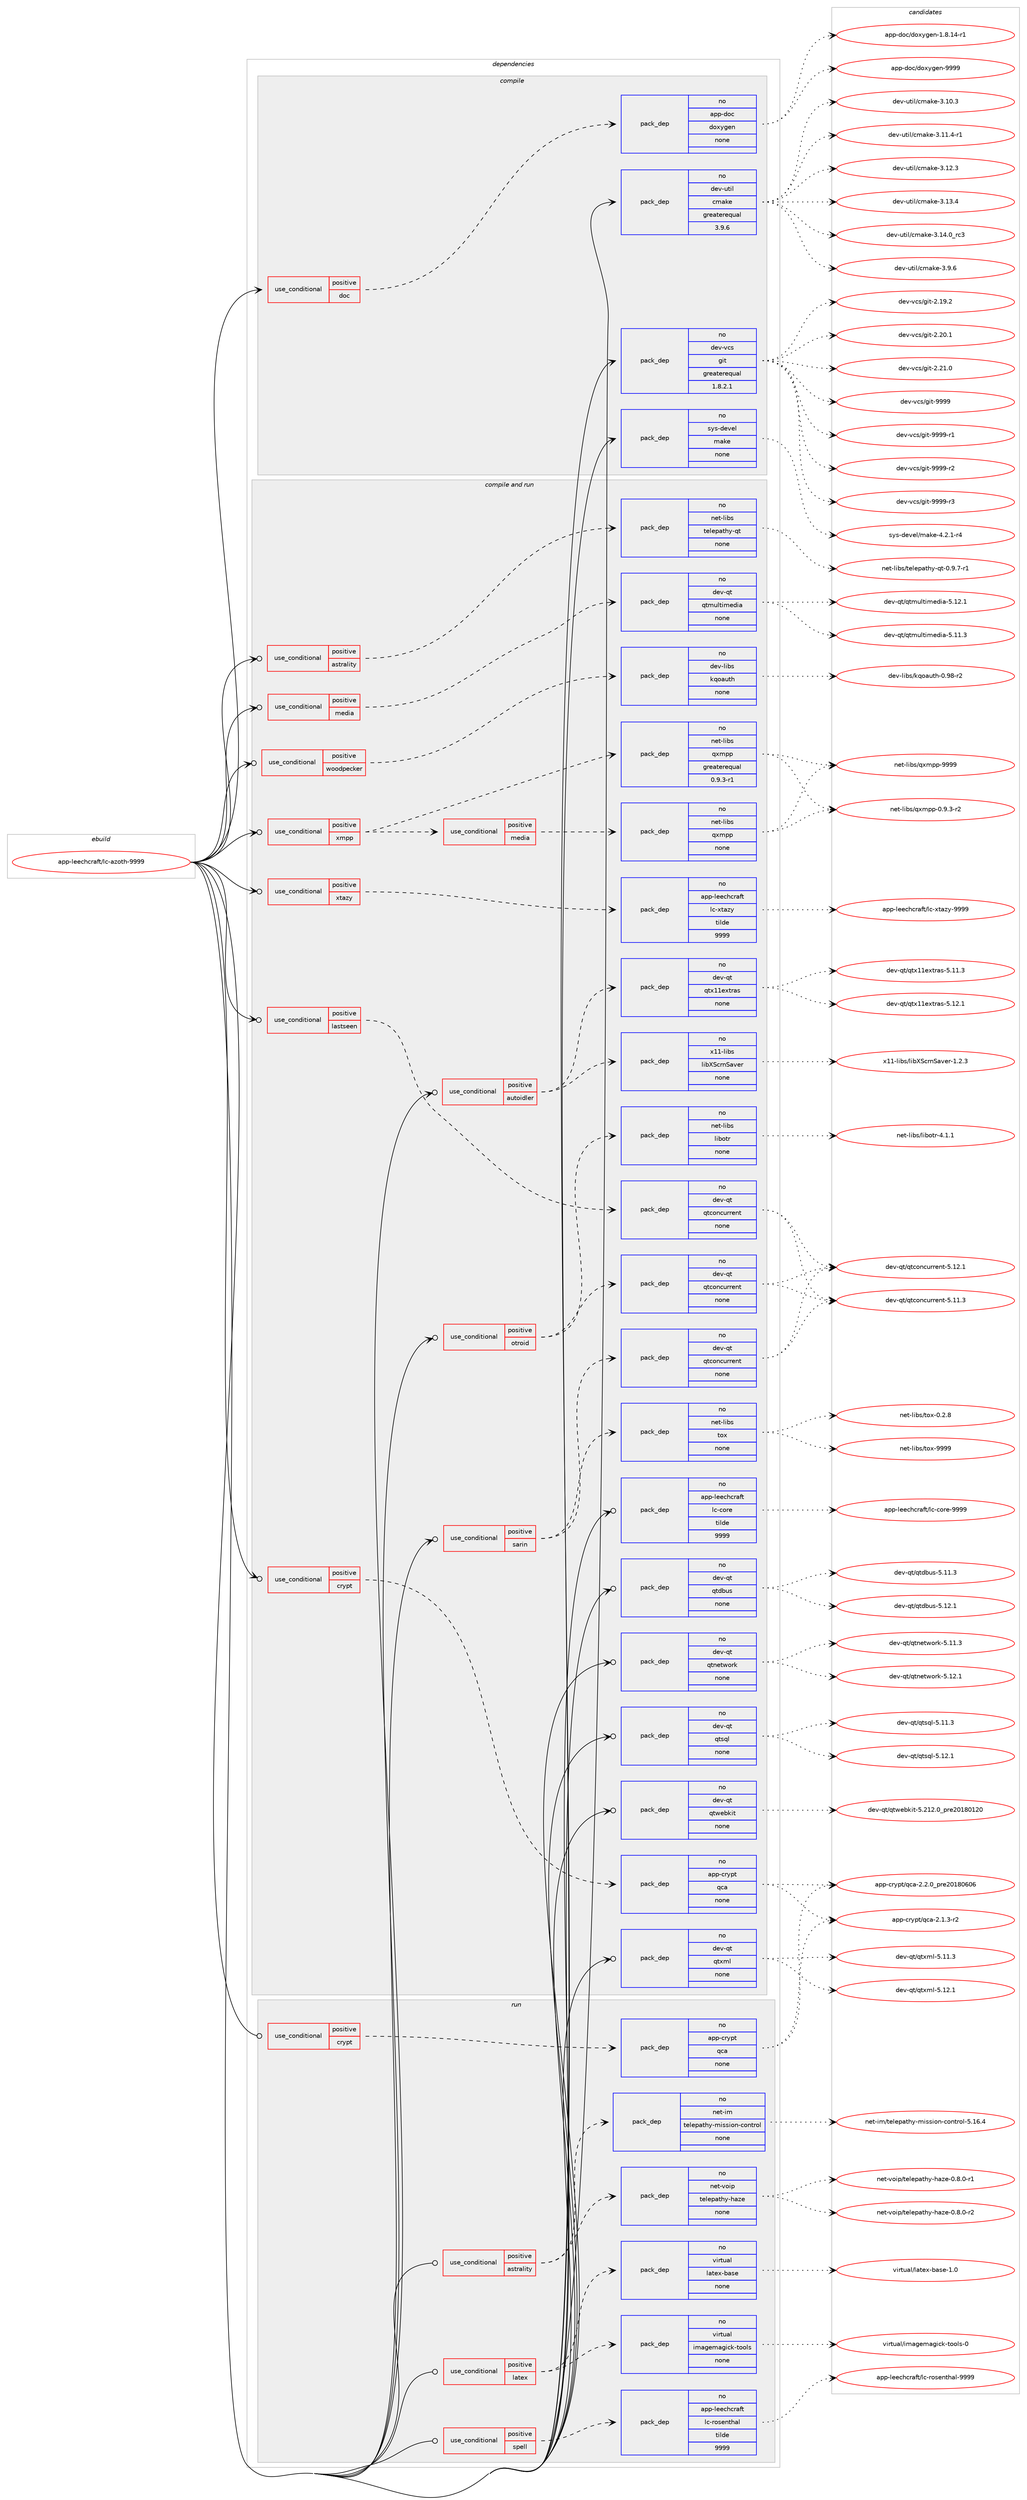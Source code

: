 digraph prolog {

# *************
# Graph options
# *************

newrank=true;
concentrate=true;
compound=true;
graph [rankdir=LR,fontname=Helvetica,fontsize=10,ranksep=1.5];#, ranksep=2.5, nodesep=0.2];
edge  [arrowhead=vee];
node  [fontname=Helvetica,fontsize=10];

# **********
# The ebuild
# **********

subgraph cluster_leftcol {
color=gray;
rank=same;
label=<<i>ebuild</i>>;
id [label="app-leechcraft/lc-azoth-9999", color=red, width=4, href="../app-leechcraft/lc-azoth-9999.svg"];
}

# ****************
# The dependencies
# ****************

subgraph cluster_midcol {
color=gray;
label=<<i>dependencies</i>>;
subgraph cluster_compile {
fillcolor="#eeeeee";
style=filled;
label=<<i>compile</i>>;
subgraph cond352894 {
dependency1296740 [label=<<TABLE BORDER="0" CELLBORDER="1" CELLSPACING="0" CELLPADDING="4"><TR><TD ROWSPAN="3" CELLPADDING="10">use_conditional</TD></TR><TR><TD>positive</TD></TR><TR><TD>doc</TD></TR></TABLE>>, shape=none, color=red];
subgraph pack923666 {
dependency1296741 [label=<<TABLE BORDER="0" CELLBORDER="1" CELLSPACING="0" CELLPADDING="4" WIDTH="220"><TR><TD ROWSPAN="6" CELLPADDING="30">pack_dep</TD></TR><TR><TD WIDTH="110">no</TD></TR><TR><TD>app-doc</TD></TR><TR><TD>doxygen</TD></TR><TR><TD>none</TD></TR><TR><TD></TD></TR></TABLE>>, shape=none, color=blue];
}
dependency1296740:e -> dependency1296741:w [weight=20,style="dashed",arrowhead="vee"];
}
id:e -> dependency1296740:w [weight=20,style="solid",arrowhead="vee"];
subgraph pack923667 {
dependency1296742 [label=<<TABLE BORDER="0" CELLBORDER="1" CELLSPACING="0" CELLPADDING="4" WIDTH="220"><TR><TD ROWSPAN="6" CELLPADDING="30">pack_dep</TD></TR><TR><TD WIDTH="110">no</TD></TR><TR><TD>dev-util</TD></TR><TR><TD>cmake</TD></TR><TR><TD>greaterequal</TD></TR><TR><TD>3.9.6</TD></TR></TABLE>>, shape=none, color=blue];
}
id:e -> dependency1296742:w [weight=20,style="solid",arrowhead="vee"];
subgraph pack923668 {
dependency1296743 [label=<<TABLE BORDER="0" CELLBORDER="1" CELLSPACING="0" CELLPADDING="4" WIDTH="220"><TR><TD ROWSPAN="6" CELLPADDING="30">pack_dep</TD></TR><TR><TD WIDTH="110">no</TD></TR><TR><TD>dev-vcs</TD></TR><TR><TD>git</TD></TR><TR><TD>greaterequal</TD></TR><TR><TD>1.8.2.1</TD></TR></TABLE>>, shape=none, color=blue];
}
id:e -> dependency1296743:w [weight=20,style="solid",arrowhead="vee"];
subgraph pack923669 {
dependency1296744 [label=<<TABLE BORDER="0" CELLBORDER="1" CELLSPACING="0" CELLPADDING="4" WIDTH="220"><TR><TD ROWSPAN="6" CELLPADDING="30">pack_dep</TD></TR><TR><TD WIDTH="110">no</TD></TR><TR><TD>sys-devel</TD></TR><TR><TD>make</TD></TR><TR><TD>none</TD></TR><TR><TD></TD></TR></TABLE>>, shape=none, color=blue];
}
id:e -> dependency1296744:w [weight=20,style="solid",arrowhead="vee"];
}
subgraph cluster_compileandrun {
fillcolor="#eeeeee";
style=filled;
label=<<i>compile and run</i>>;
subgraph cond352895 {
dependency1296745 [label=<<TABLE BORDER="0" CELLBORDER="1" CELLSPACING="0" CELLPADDING="4"><TR><TD ROWSPAN="3" CELLPADDING="10">use_conditional</TD></TR><TR><TD>positive</TD></TR><TR><TD>astrality</TD></TR></TABLE>>, shape=none, color=red];
subgraph pack923670 {
dependency1296746 [label=<<TABLE BORDER="0" CELLBORDER="1" CELLSPACING="0" CELLPADDING="4" WIDTH="220"><TR><TD ROWSPAN="6" CELLPADDING="30">pack_dep</TD></TR><TR><TD WIDTH="110">no</TD></TR><TR><TD>net-libs</TD></TR><TR><TD>telepathy-qt</TD></TR><TR><TD>none</TD></TR><TR><TD></TD></TR></TABLE>>, shape=none, color=blue];
}
dependency1296745:e -> dependency1296746:w [weight=20,style="dashed",arrowhead="vee"];
}
id:e -> dependency1296745:w [weight=20,style="solid",arrowhead="odotvee"];
subgraph cond352896 {
dependency1296747 [label=<<TABLE BORDER="0" CELLBORDER="1" CELLSPACING="0" CELLPADDING="4"><TR><TD ROWSPAN="3" CELLPADDING="10">use_conditional</TD></TR><TR><TD>positive</TD></TR><TR><TD>autoidler</TD></TR></TABLE>>, shape=none, color=red];
subgraph pack923671 {
dependency1296748 [label=<<TABLE BORDER="0" CELLBORDER="1" CELLSPACING="0" CELLPADDING="4" WIDTH="220"><TR><TD ROWSPAN="6" CELLPADDING="30">pack_dep</TD></TR><TR><TD WIDTH="110">no</TD></TR><TR><TD>dev-qt</TD></TR><TR><TD>qtx11extras</TD></TR><TR><TD>none</TD></TR><TR><TD></TD></TR></TABLE>>, shape=none, color=blue];
}
dependency1296747:e -> dependency1296748:w [weight=20,style="dashed",arrowhead="vee"];
subgraph pack923672 {
dependency1296749 [label=<<TABLE BORDER="0" CELLBORDER="1" CELLSPACING="0" CELLPADDING="4" WIDTH="220"><TR><TD ROWSPAN="6" CELLPADDING="30">pack_dep</TD></TR><TR><TD WIDTH="110">no</TD></TR><TR><TD>x11-libs</TD></TR><TR><TD>libXScrnSaver</TD></TR><TR><TD>none</TD></TR><TR><TD></TD></TR></TABLE>>, shape=none, color=blue];
}
dependency1296747:e -> dependency1296749:w [weight=20,style="dashed",arrowhead="vee"];
}
id:e -> dependency1296747:w [weight=20,style="solid",arrowhead="odotvee"];
subgraph cond352897 {
dependency1296750 [label=<<TABLE BORDER="0" CELLBORDER="1" CELLSPACING="0" CELLPADDING="4"><TR><TD ROWSPAN="3" CELLPADDING="10">use_conditional</TD></TR><TR><TD>positive</TD></TR><TR><TD>crypt</TD></TR></TABLE>>, shape=none, color=red];
subgraph pack923673 {
dependency1296751 [label=<<TABLE BORDER="0" CELLBORDER="1" CELLSPACING="0" CELLPADDING="4" WIDTH="220"><TR><TD ROWSPAN="6" CELLPADDING="30">pack_dep</TD></TR><TR><TD WIDTH="110">no</TD></TR><TR><TD>app-crypt</TD></TR><TR><TD>qca</TD></TR><TR><TD>none</TD></TR><TR><TD></TD></TR></TABLE>>, shape=none, color=blue];
}
dependency1296750:e -> dependency1296751:w [weight=20,style="dashed",arrowhead="vee"];
}
id:e -> dependency1296750:w [weight=20,style="solid",arrowhead="odotvee"];
subgraph cond352898 {
dependency1296752 [label=<<TABLE BORDER="0" CELLBORDER="1" CELLSPACING="0" CELLPADDING="4"><TR><TD ROWSPAN="3" CELLPADDING="10">use_conditional</TD></TR><TR><TD>positive</TD></TR><TR><TD>lastseen</TD></TR></TABLE>>, shape=none, color=red];
subgraph pack923674 {
dependency1296753 [label=<<TABLE BORDER="0" CELLBORDER="1" CELLSPACING="0" CELLPADDING="4" WIDTH="220"><TR><TD ROWSPAN="6" CELLPADDING="30">pack_dep</TD></TR><TR><TD WIDTH="110">no</TD></TR><TR><TD>dev-qt</TD></TR><TR><TD>qtconcurrent</TD></TR><TR><TD>none</TD></TR><TR><TD></TD></TR></TABLE>>, shape=none, color=blue];
}
dependency1296752:e -> dependency1296753:w [weight=20,style="dashed",arrowhead="vee"];
}
id:e -> dependency1296752:w [weight=20,style="solid",arrowhead="odotvee"];
subgraph cond352899 {
dependency1296754 [label=<<TABLE BORDER="0" CELLBORDER="1" CELLSPACING="0" CELLPADDING="4"><TR><TD ROWSPAN="3" CELLPADDING="10">use_conditional</TD></TR><TR><TD>positive</TD></TR><TR><TD>media</TD></TR></TABLE>>, shape=none, color=red];
subgraph pack923675 {
dependency1296755 [label=<<TABLE BORDER="0" CELLBORDER="1" CELLSPACING="0" CELLPADDING="4" WIDTH="220"><TR><TD ROWSPAN="6" CELLPADDING="30">pack_dep</TD></TR><TR><TD WIDTH="110">no</TD></TR><TR><TD>dev-qt</TD></TR><TR><TD>qtmultimedia</TD></TR><TR><TD>none</TD></TR><TR><TD></TD></TR></TABLE>>, shape=none, color=blue];
}
dependency1296754:e -> dependency1296755:w [weight=20,style="dashed",arrowhead="vee"];
}
id:e -> dependency1296754:w [weight=20,style="solid",arrowhead="odotvee"];
subgraph cond352900 {
dependency1296756 [label=<<TABLE BORDER="0" CELLBORDER="1" CELLSPACING="0" CELLPADDING="4"><TR><TD ROWSPAN="3" CELLPADDING="10">use_conditional</TD></TR><TR><TD>positive</TD></TR><TR><TD>otroid</TD></TR></TABLE>>, shape=none, color=red];
subgraph pack923676 {
dependency1296757 [label=<<TABLE BORDER="0" CELLBORDER="1" CELLSPACING="0" CELLPADDING="4" WIDTH="220"><TR><TD ROWSPAN="6" CELLPADDING="30">pack_dep</TD></TR><TR><TD WIDTH="110">no</TD></TR><TR><TD>dev-qt</TD></TR><TR><TD>qtconcurrent</TD></TR><TR><TD>none</TD></TR><TR><TD></TD></TR></TABLE>>, shape=none, color=blue];
}
dependency1296756:e -> dependency1296757:w [weight=20,style="dashed",arrowhead="vee"];
subgraph pack923677 {
dependency1296758 [label=<<TABLE BORDER="0" CELLBORDER="1" CELLSPACING="0" CELLPADDING="4" WIDTH="220"><TR><TD ROWSPAN="6" CELLPADDING="30">pack_dep</TD></TR><TR><TD WIDTH="110">no</TD></TR><TR><TD>net-libs</TD></TR><TR><TD>libotr</TD></TR><TR><TD>none</TD></TR><TR><TD></TD></TR></TABLE>>, shape=none, color=blue];
}
dependency1296756:e -> dependency1296758:w [weight=20,style="dashed",arrowhead="vee"];
}
id:e -> dependency1296756:w [weight=20,style="solid",arrowhead="odotvee"];
subgraph cond352901 {
dependency1296759 [label=<<TABLE BORDER="0" CELLBORDER="1" CELLSPACING="0" CELLPADDING="4"><TR><TD ROWSPAN="3" CELLPADDING="10">use_conditional</TD></TR><TR><TD>positive</TD></TR><TR><TD>sarin</TD></TR></TABLE>>, shape=none, color=red];
subgraph pack923678 {
dependency1296760 [label=<<TABLE BORDER="0" CELLBORDER="1" CELLSPACING="0" CELLPADDING="4" WIDTH="220"><TR><TD ROWSPAN="6" CELLPADDING="30">pack_dep</TD></TR><TR><TD WIDTH="110">no</TD></TR><TR><TD>dev-qt</TD></TR><TR><TD>qtconcurrent</TD></TR><TR><TD>none</TD></TR><TR><TD></TD></TR></TABLE>>, shape=none, color=blue];
}
dependency1296759:e -> dependency1296760:w [weight=20,style="dashed",arrowhead="vee"];
subgraph pack923679 {
dependency1296761 [label=<<TABLE BORDER="0" CELLBORDER="1" CELLSPACING="0" CELLPADDING="4" WIDTH="220"><TR><TD ROWSPAN="6" CELLPADDING="30">pack_dep</TD></TR><TR><TD WIDTH="110">no</TD></TR><TR><TD>net-libs</TD></TR><TR><TD>tox</TD></TR><TR><TD>none</TD></TR><TR><TD></TD></TR></TABLE>>, shape=none, color=blue];
}
dependency1296759:e -> dependency1296761:w [weight=20,style="dashed",arrowhead="vee"];
}
id:e -> dependency1296759:w [weight=20,style="solid",arrowhead="odotvee"];
subgraph cond352902 {
dependency1296762 [label=<<TABLE BORDER="0" CELLBORDER="1" CELLSPACING="0" CELLPADDING="4"><TR><TD ROWSPAN="3" CELLPADDING="10">use_conditional</TD></TR><TR><TD>positive</TD></TR><TR><TD>woodpecker</TD></TR></TABLE>>, shape=none, color=red];
subgraph pack923680 {
dependency1296763 [label=<<TABLE BORDER="0" CELLBORDER="1" CELLSPACING="0" CELLPADDING="4" WIDTH="220"><TR><TD ROWSPAN="6" CELLPADDING="30">pack_dep</TD></TR><TR><TD WIDTH="110">no</TD></TR><TR><TD>dev-libs</TD></TR><TR><TD>kqoauth</TD></TR><TR><TD>none</TD></TR><TR><TD></TD></TR></TABLE>>, shape=none, color=blue];
}
dependency1296762:e -> dependency1296763:w [weight=20,style="dashed",arrowhead="vee"];
}
id:e -> dependency1296762:w [weight=20,style="solid",arrowhead="odotvee"];
subgraph cond352903 {
dependency1296764 [label=<<TABLE BORDER="0" CELLBORDER="1" CELLSPACING="0" CELLPADDING="4"><TR><TD ROWSPAN="3" CELLPADDING="10">use_conditional</TD></TR><TR><TD>positive</TD></TR><TR><TD>xmpp</TD></TR></TABLE>>, shape=none, color=red];
subgraph pack923681 {
dependency1296765 [label=<<TABLE BORDER="0" CELLBORDER="1" CELLSPACING="0" CELLPADDING="4" WIDTH="220"><TR><TD ROWSPAN="6" CELLPADDING="30">pack_dep</TD></TR><TR><TD WIDTH="110">no</TD></TR><TR><TD>net-libs</TD></TR><TR><TD>qxmpp</TD></TR><TR><TD>greaterequal</TD></TR><TR><TD>0.9.3-r1</TD></TR></TABLE>>, shape=none, color=blue];
}
dependency1296764:e -> dependency1296765:w [weight=20,style="dashed",arrowhead="vee"];
subgraph cond352904 {
dependency1296766 [label=<<TABLE BORDER="0" CELLBORDER="1" CELLSPACING="0" CELLPADDING="4"><TR><TD ROWSPAN="3" CELLPADDING="10">use_conditional</TD></TR><TR><TD>positive</TD></TR><TR><TD>media</TD></TR></TABLE>>, shape=none, color=red];
subgraph pack923682 {
dependency1296767 [label=<<TABLE BORDER="0" CELLBORDER="1" CELLSPACING="0" CELLPADDING="4" WIDTH="220"><TR><TD ROWSPAN="6" CELLPADDING="30">pack_dep</TD></TR><TR><TD WIDTH="110">no</TD></TR><TR><TD>net-libs</TD></TR><TR><TD>qxmpp</TD></TR><TR><TD>none</TD></TR><TR><TD></TD></TR></TABLE>>, shape=none, color=blue];
}
dependency1296766:e -> dependency1296767:w [weight=20,style="dashed",arrowhead="vee"];
}
dependency1296764:e -> dependency1296766:w [weight=20,style="dashed",arrowhead="vee"];
}
id:e -> dependency1296764:w [weight=20,style="solid",arrowhead="odotvee"];
subgraph cond352905 {
dependency1296768 [label=<<TABLE BORDER="0" CELLBORDER="1" CELLSPACING="0" CELLPADDING="4"><TR><TD ROWSPAN="3" CELLPADDING="10">use_conditional</TD></TR><TR><TD>positive</TD></TR><TR><TD>xtazy</TD></TR></TABLE>>, shape=none, color=red];
subgraph pack923683 {
dependency1296769 [label=<<TABLE BORDER="0" CELLBORDER="1" CELLSPACING="0" CELLPADDING="4" WIDTH="220"><TR><TD ROWSPAN="6" CELLPADDING="30">pack_dep</TD></TR><TR><TD WIDTH="110">no</TD></TR><TR><TD>app-leechcraft</TD></TR><TR><TD>lc-xtazy</TD></TR><TR><TD>tilde</TD></TR><TR><TD>9999</TD></TR></TABLE>>, shape=none, color=blue];
}
dependency1296768:e -> dependency1296769:w [weight=20,style="dashed",arrowhead="vee"];
}
id:e -> dependency1296768:w [weight=20,style="solid",arrowhead="odotvee"];
subgraph pack923684 {
dependency1296770 [label=<<TABLE BORDER="0" CELLBORDER="1" CELLSPACING="0" CELLPADDING="4" WIDTH="220"><TR><TD ROWSPAN="6" CELLPADDING="30">pack_dep</TD></TR><TR><TD WIDTH="110">no</TD></TR><TR><TD>app-leechcraft</TD></TR><TR><TD>lc-core</TD></TR><TR><TD>tilde</TD></TR><TR><TD>9999</TD></TR></TABLE>>, shape=none, color=blue];
}
id:e -> dependency1296770:w [weight=20,style="solid",arrowhead="odotvee"];
subgraph pack923685 {
dependency1296771 [label=<<TABLE BORDER="0" CELLBORDER="1" CELLSPACING="0" CELLPADDING="4" WIDTH="220"><TR><TD ROWSPAN="6" CELLPADDING="30">pack_dep</TD></TR><TR><TD WIDTH="110">no</TD></TR><TR><TD>dev-qt</TD></TR><TR><TD>qtdbus</TD></TR><TR><TD>none</TD></TR><TR><TD></TD></TR></TABLE>>, shape=none, color=blue];
}
id:e -> dependency1296771:w [weight=20,style="solid",arrowhead="odotvee"];
subgraph pack923686 {
dependency1296772 [label=<<TABLE BORDER="0" CELLBORDER="1" CELLSPACING="0" CELLPADDING="4" WIDTH="220"><TR><TD ROWSPAN="6" CELLPADDING="30">pack_dep</TD></TR><TR><TD WIDTH="110">no</TD></TR><TR><TD>dev-qt</TD></TR><TR><TD>qtnetwork</TD></TR><TR><TD>none</TD></TR><TR><TD></TD></TR></TABLE>>, shape=none, color=blue];
}
id:e -> dependency1296772:w [weight=20,style="solid",arrowhead="odotvee"];
subgraph pack923687 {
dependency1296773 [label=<<TABLE BORDER="0" CELLBORDER="1" CELLSPACING="0" CELLPADDING="4" WIDTH="220"><TR><TD ROWSPAN="6" CELLPADDING="30">pack_dep</TD></TR><TR><TD WIDTH="110">no</TD></TR><TR><TD>dev-qt</TD></TR><TR><TD>qtsql</TD></TR><TR><TD>none</TD></TR><TR><TD></TD></TR></TABLE>>, shape=none, color=blue];
}
id:e -> dependency1296773:w [weight=20,style="solid",arrowhead="odotvee"];
subgraph pack923688 {
dependency1296774 [label=<<TABLE BORDER="0" CELLBORDER="1" CELLSPACING="0" CELLPADDING="4" WIDTH="220"><TR><TD ROWSPAN="6" CELLPADDING="30">pack_dep</TD></TR><TR><TD WIDTH="110">no</TD></TR><TR><TD>dev-qt</TD></TR><TR><TD>qtwebkit</TD></TR><TR><TD>none</TD></TR><TR><TD></TD></TR></TABLE>>, shape=none, color=blue];
}
id:e -> dependency1296774:w [weight=20,style="solid",arrowhead="odotvee"];
subgraph pack923689 {
dependency1296775 [label=<<TABLE BORDER="0" CELLBORDER="1" CELLSPACING="0" CELLPADDING="4" WIDTH="220"><TR><TD ROWSPAN="6" CELLPADDING="30">pack_dep</TD></TR><TR><TD WIDTH="110">no</TD></TR><TR><TD>dev-qt</TD></TR><TR><TD>qtxml</TD></TR><TR><TD>none</TD></TR><TR><TD></TD></TR></TABLE>>, shape=none, color=blue];
}
id:e -> dependency1296775:w [weight=20,style="solid",arrowhead="odotvee"];
}
subgraph cluster_run {
fillcolor="#eeeeee";
style=filled;
label=<<i>run</i>>;
subgraph cond352906 {
dependency1296776 [label=<<TABLE BORDER="0" CELLBORDER="1" CELLSPACING="0" CELLPADDING="4"><TR><TD ROWSPAN="3" CELLPADDING="10">use_conditional</TD></TR><TR><TD>positive</TD></TR><TR><TD>astrality</TD></TR></TABLE>>, shape=none, color=red];
subgraph pack923690 {
dependency1296777 [label=<<TABLE BORDER="0" CELLBORDER="1" CELLSPACING="0" CELLPADDING="4" WIDTH="220"><TR><TD ROWSPAN="6" CELLPADDING="30">pack_dep</TD></TR><TR><TD WIDTH="110">no</TD></TR><TR><TD>net-im</TD></TR><TR><TD>telepathy-mission-control</TD></TR><TR><TD>none</TD></TR><TR><TD></TD></TR></TABLE>>, shape=none, color=blue];
}
dependency1296776:e -> dependency1296777:w [weight=20,style="dashed",arrowhead="vee"];
subgraph pack923691 {
dependency1296778 [label=<<TABLE BORDER="0" CELLBORDER="1" CELLSPACING="0" CELLPADDING="4" WIDTH="220"><TR><TD ROWSPAN="6" CELLPADDING="30">pack_dep</TD></TR><TR><TD WIDTH="110">no</TD></TR><TR><TD>net-voip</TD></TR><TR><TD>telepathy-haze</TD></TR><TR><TD>none</TD></TR><TR><TD></TD></TR></TABLE>>, shape=none, color=blue];
}
dependency1296776:e -> dependency1296778:w [weight=20,style="dashed",arrowhead="vee"];
}
id:e -> dependency1296776:w [weight=20,style="solid",arrowhead="odot"];
subgraph cond352907 {
dependency1296779 [label=<<TABLE BORDER="0" CELLBORDER="1" CELLSPACING="0" CELLPADDING="4"><TR><TD ROWSPAN="3" CELLPADDING="10">use_conditional</TD></TR><TR><TD>positive</TD></TR><TR><TD>crypt</TD></TR></TABLE>>, shape=none, color=red];
subgraph pack923692 {
dependency1296780 [label=<<TABLE BORDER="0" CELLBORDER="1" CELLSPACING="0" CELLPADDING="4" WIDTH="220"><TR><TD ROWSPAN="6" CELLPADDING="30">pack_dep</TD></TR><TR><TD WIDTH="110">no</TD></TR><TR><TD>app-crypt</TD></TR><TR><TD>qca</TD></TR><TR><TD>none</TD></TR><TR><TD></TD></TR></TABLE>>, shape=none, color=blue];
}
dependency1296779:e -> dependency1296780:w [weight=20,style="dashed",arrowhead="vee"];
}
id:e -> dependency1296779:w [weight=20,style="solid",arrowhead="odot"];
subgraph cond352908 {
dependency1296781 [label=<<TABLE BORDER="0" CELLBORDER="1" CELLSPACING="0" CELLPADDING="4"><TR><TD ROWSPAN="3" CELLPADDING="10">use_conditional</TD></TR><TR><TD>positive</TD></TR><TR><TD>latex</TD></TR></TABLE>>, shape=none, color=red];
subgraph pack923693 {
dependency1296782 [label=<<TABLE BORDER="0" CELLBORDER="1" CELLSPACING="0" CELLPADDING="4" WIDTH="220"><TR><TD ROWSPAN="6" CELLPADDING="30">pack_dep</TD></TR><TR><TD WIDTH="110">no</TD></TR><TR><TD>virtual</TD></TR><TR><TD>imagemagick-tools</TD></TR><TR><TD>none</TD></TR><TR><TD></TD></TR></TABLE>>, shape=none, color=blue];
}
dependency1296781:e -> dependency1296782:w [weight=20,style="dashed",arrowhead="vee"];
subgraph pack923694 {
dependency1296783 [label=<<TABLE BORDER="0" CELLBORDER="1" CELLSPACING="0" CELLPADDING="4" WIDTH="220"><TR><TD ROWSPAN="6" CELLPADDING="30">pack_dep</TD></TR><TR><TD WIDTH="110">no</TD></TR><TR><TD>virtual</TD></TR><TR><TD>latex-base</TD></TR><TR><TD>none</TD></TR><TR><TD></TD></TR></TABLE>>, shape=none, color=blue];
}
dependency1296781:e -> dependency1296783:w [weight=20,style="dashed",arrowhead="vee"];
}
id:e -> dependency1296781:w [weight=20,style="solid",arrowhead="odot"];
subgraph cond352909 {
dependency1296784 [label=<<TABLE BORDER="0" CELLBORDER="1" CELLSPACING="0" CELLPADDING="4"><TR><TD ROWSPAN="3" CELLPADDING="10">use_conditional</TD></TR><TR><TD>positive</TD></TR><TR><TD>spell</TD></TR></TABLE>>, shape=none, color=red];
subgraph pack923695 {
dependency1296785 [label=<<TABLE BORDER="0" CELLBORDER="1" CELLSPACING="0" CELLPADDING="4" WIDTH="220"><TR><TD ROWSPAN="6" CELLPADDING="30">pack_dep</TD></TR><TR><TD WIDTH="110">no</TD></TR><TR><TD>app-leechcraft</TD></TR><TR><TD>lc-rosenthal</TD></TR><TR><TD>tilde</TD></TR><TR><TD>9999</TD></TR></TABLE>>, shape=none, color=blue];
}
dependency1296784:e -> dependency1296785:w [weight=20,style="dashed",arrowhead="vee"];
}
id:e -> dependency1296784:w [weight=20,style="solid",arrowhead="odot"];
}
}

# **************
# The candidates
# **************

subgraph cluster_choices {
rank=same;
color=gray;
label=<<i>candidates</i>>;

subgraph choice923666 {
color=black;
nodesep=1;
choice97112112451001119947100111120121103101110454946564649524511449 [label="app-doc/doxygen-1.8.14-r1", color=red, width=4,href="../app-doc/doxygen-1.8.14-r1.svg"];
choice971121124510011199471001111201211031011104557575757 [label="app-doc/doxygen-9999", color=red, width=4,href="../app-doc/doxygen-9999.svg"];
dependency1296741:e -> choice97112112451001119947100111120121103101110454946564649524511449:w [style=dotted,weight="100"];
dependency1296741:e -> choice971121124510011199471001111201211031011104557575757:w [style=dotted,weight="100"];
}
subgraph choice923667 {
color=black;
nodesep=1;
choice1001011184511711610510847991099710710145514649484651 [label="dev-util/cmake-3.10.3", color=red, width=4,href="../dev-util/cmake-3.10.3.svg"];
choice10010111845117116105108479910997107101455146494946524511449 [label="dev-util/cmake-3.11.4-r1", color=red, width=4,href="../dev-util/cmake-3.11.4-r1.svg"];
choice1001011184511711610510847991099710710145514649504651 [label="dev-util/cmake-3.12.3", color=red, width=4,href="../dev-util/cmake-3.12.3.svg"];
choice1001011184511711610510847991099710710145514649514652 [label="dev-util/cmake-3.13.4", color=red, width=4,href="../dev-util/cmake-3.13.4.svg"];
choice1001011184511711610510847991099710710145514649524648951149951 [label="dev-util/cmake-3.14.0_rc3", color=red, width=4,href="../dev-util/cmake-3.14.0_rc3.svg"];
choice10010111845117116105108479910997107101455146574654 [label="dev-util/cmake-3.9.6", color=red, width=4,href="../dev-util/cmake-3.9.6.svg"];
dependency1296742:e -> choice1001011184511711610510847991099710710145514649484651:w [style=dotted,weight="100"];
dependency1296742:e -> choice10010111845117116105108479910997107101455146494946524511449:w [style=dotted,weight="100"];
dependency1296742:e -> choice1001011184511711610510847991099710710145514649504651:w [style=dotted,weight="100"];
dependency1296742:e -> choice1001011184511711610510847991099710710145514649514652:w [style=dotted,weight="100"];
dependency1296742:e -> choice1001011184511711610510847991099710710145514649524648951149951:w [style=dotted,weight="100"];
dependency1296742:e -> choice10010111845117116105108479910997107101455146574654:w [style=dotted,weight="100"];
}
subgraph choice923668 {
color=black;
nodesep=1;
choice10010111845118991154710310511645504649574650 [label="dev-vcs/git-2.19.2", color=red, width=4,href="../dev-vcs/git-2.19.2.svg"];
choice10010111845118991154710310511645504650484649 [label="dev-vcs/git-2.20.1", color=red, width=4,href="../dev-vcs/git-2.20.1.svg"];
choice10010111845118991154710310511645504650494648 [label="dev-vcs/git-2.21.0", color=red, width=4,href="../dev-vcs/git-2.21.0.svg"];
choice1001011184511899115471031051164557575757 [label="dev-vcs/git-9999", color=red, width=4,href="../dev-vcs/git-9999.svg"];
choice10010111845118991154710310511645575757574511449 [label="dev-vcs/git-9999-r1", color=red, width=4,href="../dev-vcs/git-9999-r1.svg"];
choice10010111845118991154710310511645575757574511450 [label="dev-vcs/git-9999-r2", color=red, width=4,href="../dev-vcs/git-9999-r2.svg"];
choice10010111845118991154710310511645575757574511451 [label="dev-vcs/git-9999-r3", color=red, width=4,href="../dev-vcs/git-9999-r3.svg"];
dependency1296743:e -> choice10010111845118991154710310511645504649574650:w [style=dotted,weight="100"];
dependency1296743:e -> choice10010111845118991154710310511645504650484649:w [style=dotted,weight="100"];
dependency1296743:e -> choice10010111845118991154710310511645504650494648:w [style=dotted,weight="100"];
dependency1296743:e -> choice1001011184511899115471031051164557575757:w [style=dotted,weight="100"];
dependency1296743:e -> choice10010111845118991154710310511645575757574511449:w [style=dotted,weight="100"];
dependency1296743:e -> choice10010111845118991154710310511645575757574511450:w [style=dotted,weight="100"];
dependency1296743:e -> choice10010111845118991154710310511645575757574511451:w [style=dotted,weight="100"];
}
subgraph choice923669 {
color=black;
nodesep=1;
choice1151211154510010111810110847109971071014552465046494511452 [label="sys-devel/make-4.2.1-r4", color=red, width=4,href="../sys-devel/make-4.2.1-r4.svg"];
dependency1296744:e -> choice1151211154510010111810110847109971071014552465046494511452:w [style=dotted,weight="100"];
}
subgraph choice923670 {
color=black;
nodesep=1;
choice11010111645108105981154711610110810111297116104121451131164548465746554511449 [label="net-libs/telepathy-qt-0.9.7-r1", color=red, width=4,href="../net-libs/telepathy-qt-0.9.7-r1.svg"];
dependency1296746:e -> choice11010111645108105981154711610110810111297116104121451131164548465746554511449:w [style=dotted,weight="100"];
}
subgraph choice923671 {
color=black;
nodesep=1;
choice100101118451131164711311612049491011201161149711545534649494651 [label="dev-qt/qtx11extras-5.11.3", color=red, width=4,href="../dev-qt/qtx11extras-5.11.3.svg"];
choice100101118451131164711311612049491011201161149711545534649504649 [label="dev-qt/qtx11extras-5.12.1", color=red, width=4,href="../dev-qt/qtx11extras-5.12.1.svg"];
dependency1296748:e -> choice100101118451131164711311612049491011201161149711545534649494651:w [style=dotted,weight="100"];
dependency1296748:e -> choice100101118451131164711311612049491011201161149711545534649504649:w [style=dotted,weight="100"];
}
subgraph choice923672 {
color=black;
nodesep=1;
choice1204949451081059811547108105988883991141108397118101114454946504651 [label="x11-libs/libXScrnSaver-1.2.3", color=red, width=4,href="../x11-libs/libXScrnSaver-1.2.3.svg"];
dependency1296749:e -> choice1204949451081059811547108105988883991141108397118101114454946504651:w [style=dotted,weight="100"];
}
subgraph choice923673 {
color=black;
nodesep=1;
choice9711211245991141211121164711399974550464946514511450 [label="app-crypt/qca-2.1.3-r2", color=red, width=4,href="../app-crypt/qca-2.1.3-r2.svg"];
choice971121124599114121112116471139997455046504648951121141015048495648544854 [label="app-crypt/qca-2.2.0_pre20180606", color=red, width=4,href="../app-crypt/qca-2.2.0_pre20180606.svg"];
dependency1296751:e -> choice9711211245991141211121164711399974550464946514511450:w [style=dotted,weight="100"];
dependency1296751:e -> choice971121124599114121112116471139997455046504648951121141015048495648544854:w [style=dotted,weight="100"];
}
subgraph choice923674 {
color=black;
nodesep=1;
choice1001011184511311647113116991111109911711411410111011645534649494651 [label="dev-qt/qtconcurrent-5.11.3", color=red, width=4,href="../dev-qt/qtconcurrent-5.11.3.svg"];
choice1001011184511311647113116991111109911711411410111011645534649504649 [label="dev-qt/qtconcurrent-5.12.1", color=red, width=4,href="../dev-qt/qtconcurrent-5.12.1.svg"];
dependency1296753:e -> choice1001011184511311647113116991111109911711411410111011645534649494651:w [style=dotted,weight="100"];
dependency1296753:e -> choice1001011184511311647113116991111109911711411410111011645534649504649:w [style=dotted,weight="100"];
}
subgraph choice923675 {
color=black;
nodesep=1;
choice10010111845113116471131161091171081161051091011001059745534649494651 [label="dev-qt/qtmultimedia-5.11.3", color=red, width=4,href="../dev-qt/qtmultimedia-5.11.3.svg"];
choice10010111845113116471131161091171081161051091011001059745534649504649 [label="dev-qt/qtmultimedia-5.12.1", color=red, width=4,href="../dev-qt/qtmultimedia-5.12.1.svg"];
dependency1296755:e -> choice10010111845113116471131161091171081161051091011001059745534649494651:w [style=dotted,weight="100"];
dependency1296755:e -> choice10010111845113116471131161091171081161051091011001059745534649504649:w [style=dotted,weight="100"];
}
subgraph choice923676 {
color=black;
nodesep=1;
choice1001011184511311647113116991111109911711411410111011645534649494651 [label="dev-qt/qtconcurrent-5.11.3", color=red, width=4,href="../dev-qt/qtconcurrent-5.11.3.svg"];
choice1001011184511311647113116991111109911711411410111011645534649504649 [label="dev-qt/qtconcurrent-5.12.1", color=red, width=4,href="../dev-qt/qtconcurrent-5.12.1.svg"];
dependency1296757:e -> choice1001011184511311647113116991111109911711411410111011645534649494651:w [style=dotted,weight="100"];
dependency1296757:e -> choice1001011184511311647113116991111109911711411410111011645534649504649:w [style=dotted,weight="100"];
}
subgraph choice923677 {
color=black;
nodesep=1;
choice11010111645108105981154710810598111116114455246494649 [label="net-libs/libotr-4.1.1", color=red, width=4,href="../net-libs/libotr-4.1.1.svg"];
dependency1296758:e -> choice11010111645108105981154710810598111116114455246494649:w [style=dotted,weight="100"];
}
subgraph choice923678 {
color=black;
nodesep=1;
choice1001011184511311647113116991111109911711411410111011645534649494651 [label="dev-qt/qtconcurrent-5.11.3", color=red, width=4,href="../dev-qt/qtconcurrent-5.11.3.svg"];
choice1001011184511311647113116991111109911711411410111011645534649504649 [label="dev-qt/qtconcurrent-5.12.1", color=red, width=4,href="../dev-qt/qtconcurrent-5.12.1.svg"];
dependency1296760:e -> choice1001011184511311647113116991111109911711411410111011645534649494651:w [style=dotted,weight="100"];
dependency1296760:e -> choice1001011184511311647113116991111109911711411410111011645534649504649:w [style=dotted,weight="100"];
}
subgraph choice923679 {
color=black;
nodesep=1;
choice110101116451081059811547116111120454846504656 [label="net-libs/tox-0.2.8", color=red, width=4,href="../net-libs/tox-0.2.8.svg"];
choice1101011164510810598115471161111204557575757 [label="net-libs/tox-9999", color=red, width=4,href="../net-libs/tox-9999.svg"];
dependency1296761:e -> choice110101116451081059811547116111120454846504656:w [style=dotted,weight="100"];
dependency1296761:e -> choice1101011164510810598115471161111204557575757:w [style=dotted,weight="100"];
}
subgraph choice923680 {
color=black;
nodesep=1;
choice1001011184510810598115471071131119711711610445484657564511450 [label="dev-libs/kqoauth-0.98-r2", color=red, width=4,href="../dev-libs/kqoauth-0.98-r2.svg"];
dependency1296763:e -> choice1001011184510810598115471071131119711711610445484657564511450:w [style=dotted,weight="100"];
}
subgraph choice923681 {
color=black;
nodesep=1;
choice1101011164510810598115471131201091121124548465746514511450 [label="net-libs/qxmpp-0.9.3-r2", color=red, width=4,href="../net-libs/qxmpp-0.9.3-r2.svg"];
choice1101011164510810598115471131201091121124557575757 [label="net-libs/qxmpp-9999", color=red, width=4,href="../net-libs/qxmpp-9999.svg"];
dependency1296765:e -> choice1101011164510810598115471131201091121124548465746514511450:w [style=dotted,weight="100"];
dependency1296765:e -> choice1101011164510810598115471131201091121124557575757:w [style=dotted,weight="100"];
}
subgraph choice923682 {
color=black;
nodesep=1;
choice1101011164510810598115471131201091121124548465746514511450 [label="net-libs/qxmpp-0.9.3-r2", color=red, width=4,href="../net-libs/qxmpp-0.9.3-r2.svg"];
choice1101011164510810598115471131201091121124557575757 [label="net-libs/qxmpp-9999", color=red, width=4,href="../net-libs/qxmpp-9999.svg"];
dependency1296767:e -> choice1101011164510810598115471131201091121124548465746514511450:w [style=dotted,weight="100"];
dependency1296767:e -> choice1101011164510810598115471131201091121124557575757:w [style=dotted,weight="100"];
}
subgraph choice923683 {
color=black;
nodesep=1;
choice9711211245108101101991049911497102116471089945120116971221214557575757 [label="app-leechcraft/lc-xtazy-9999", color=red, width=4,href="../app-leechcraft/lc-xtazy-9999.svg"];
dependency1296769:e -> choice9711211245108101101991049911497102116471089945120116971221214557575757:w [style=dotted,weight="100"];
}
subgraph choice923684 {
color=black;
nodesep=1;
choice9711211245108101101991049911497102116471089945991111141014557575757 [label="app-leechcraft/lc-core-9999", color=red, width=4,href="../app-leechcraft/lc-core-9999.svg"];
dependency1296770:e -> choice9711211245108101101991049911497102116471089945991111141014557575757:w [style=dotted,weight="100"];
}
subgraph choice923685 {
color=black;
nodesep=1;
choice10010111845113116471131161009811711545534649494651 [label="dev-qt/qtdbus-5.11.3", color=red, width=4,href="../dev-qt/qtdbus-5.11.3.svg"];
choice10010111845113116471131161009811711545534649504649 [label="dev-qt/qtdbus-5.12.1", color=red, width=4,href="../dev-qt/qtdbus-5.12.1.svg"];
dependency1296771:e -> choice10010111845113116471131161009811711545534649494651:w [style=dotted,weight="100"];
dependency1296771:e -> choice10010111845113116471131161009811711545534649504649:w [style=dotted,weight="100"];
}
subgraph choice923686 {
color=black;
nodesep=1;
choice100101118451131164711311611010111611911111410745534649494651 [label="dev-qt/qtnetwork-5.11.3", color=red, width=4,href="../dev-qt/qtnetwork-5.11.3.svg"];
choice100101118451131164711311611010111611911111410745534649504649 [label="dev-qt/qtnetwork-5.12.1", color=red, width=4,href="../dev-qt/qtnetwork-5.12.1.svg"];
dependency1296772:e -> choice100101118451131164711311611010111611911111410745534649494651:w [style=dotted,weight="100"];
dependency1296772:e -> choice100101118451131164711311611010111611911111410745534649504649:w [style=dotted,weight="100"];
}
subgraph choice923687 {
color=black;
nodesep=1;
choice100101118451131164711311611511310845534649494651 [label="dev-qt/qtsql-5.11.3", color=red, width=4,href="../dev-qt/qtsql-5.11.3.svg"];
choice100101118451131164711311611511310845534649504649 [label="dev-qt/qtsql-5.12.1", color=red, width=4,href="../dev-qt/qtsql-5.12.1.svg"];
dependency1296773:e -> choice100101118451131164711311611511310845534649494651:w [style=dotted,weight="100"];
dependency1296773:e -> choice100101118451131164711311611511310845534649504649:w [style=dotted,weight="100"];
}
subgraph choice923688 {
color=black;
nodesep=1;
choice1001011184511311647113116119101981071051164553465049504648951121141015048495648495048 [label="dev-qt/qtwebkit-5.212.0_pre20180120", color=red, width=4,href="../dev-qt/qtwebkit-5.212.0_pre20180120.svg"];
dependency1296774:e -> choice1001011184511311647113116119101981071051164553465049504648951121141015048495648495048:w [style=dotted,weight="100"];
}
subgraph choice923689 {
color=black;
nodesep=1;
choice100101118451131164711311612010910845534649494651 [label="dev-qt/qtxml-5.11.3", color=red, width=4,href="../dev-qt/qtxml-5.11.3.svg"];
choice100101118451131164711311612010910845534649504649 [label="dev-qt/qtxml-5.12.1", color=red, width=4,href="../dev-qt/qtxml-5.12.1.svg"];
dependency1296775:e -> choice100101118451131164711311612010910845534649494651:w [style=dotted,weight="100"];
dependency1296775:e -> choice100101118451131164711311612010910845534649504649:w [style=dotted,weight="100"];
}
subgraph choice923690 {
color=black;
nodesep=1;
choice11010111645105109471161011081011129711610412145109105115115105111110459911111011611411110845534649544652 [label="net-im/telepathy-mission-control-5.16.4", color=red, width=4,href="../net-im/telepathy-mission-control-5.16.4.svg"];
dependency1296777:e -> choice11010111645105109471161011081011129711610412145109105115115105111110459911111011611411110845534649544652:w [style=dotted,weight="100"];
}
subgraph choice923691 {
color=black;
nodesep=1;
choice11010111645118111105112471161011081011129711610412145104971221014548465646484511449 [label="net-voip/telepathy-haze-0.8.0-r1", color=red, width=4,href="../net-voip/telepathy-haze-0.8.0-r1.svg"];
choice11010111645118111105112471161011081011129711610412145104971221014548465646484511450 [label="net-voip/telepathy-haze-0.8.0-r2", color=red, width=4,href="../net-voip/telepathy-haze-0.8.0-r2.svg"];
dependency1296778:e -> choice11010111645118111105112471161011081011129711610412145104971221014548465646484511449:w [style=dotted,weight="100"];
dependency1296778:e -> choice11010111645118111105112471161011081011129711610412145104971221014548465646484511450:w [style=dotted,weight="100"];
}
subgraph choice923692 {
color=black;
nodesep=1;
choice9711211245991141211121164711399974550464946514511450 [label="app-crypt/qca-2.1.3-r2", color=red, width=4,href="../app-crypt/qca-2.1.3-r2.svg"];
choice971121124599114121112116471139997455046504648951121141015048495648544854 [label="app-crypt/qca-2.2.0_pre20180606", color=red, width=4,href="../app-crypt/qca-2.2.0_pre20180606.svg"];
dependency1296780:e -> choice9711211245991141211121164711399974550464946514511450:w [style=dotted,weight="100"];
dependency1296780:e -> choice971121124599114121112116471139997455046504648951121141015048495648544854:w [style=dotted,weight="100"];
}
subgraph choice923693 {
color=black;
nodesep=1;
choice1181051141161179710847105109971031011099710310599107451161111111081154548 [label="virtual/imagemagick-tools-0", color=red, width=4,href="../virtual/imagemagick-tools-0.svg"];
dependency1296782:e -> choice1181051141161179710847105109971031011099710310599107451161111111081154548:w [style=dotted,weight="100"];
}
subgraph choice923694 {
color=black;
nodesep=1;
choice11810511411611797108471089711610112045989711510145494648 [label="virtual/latex-base-1.0", color=red, width=4,href="../virtual/latex-base-1.0.svg"];
dependency1296783:e -> choice11810511411611797108471089711610112045989711510145494648:w [style=dotted,weight="100"];
}
subgraph choice923695 {
color=black;
nodesep=1;
choice9711211245108101101991049911497102116471089945114111115101110116104971084557575757 [label="app-leechcraft/lc-rosenthal-9999", color=red, width=4,href="../app-leechcraft/lc-rosenthal-9999.svg"];
dependency1296785:e -> choice9711211245108101101991049911497102116471089945114111115101110116104971084557575757:w [style=dotted,weight="100"];
}
}

}
